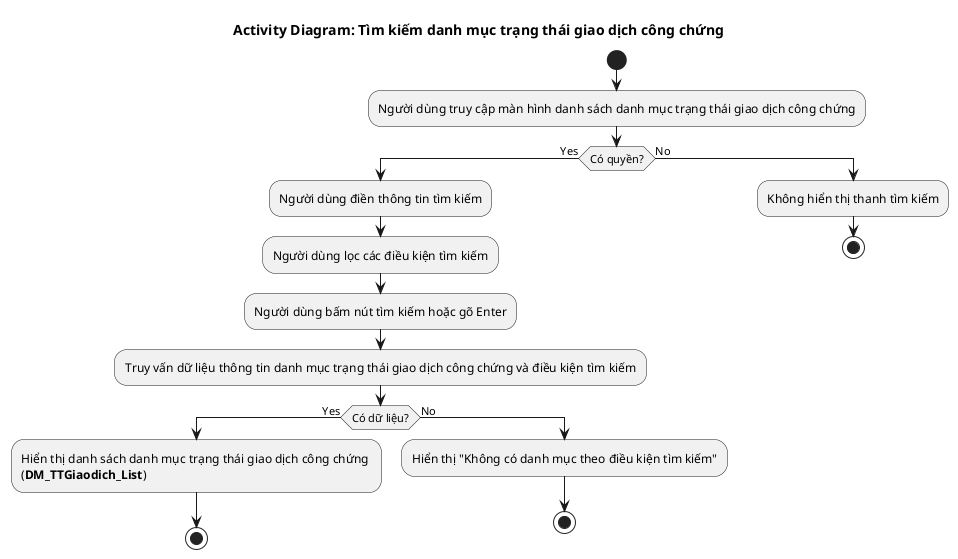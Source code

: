 @startuml DM_TTGiaodich_Search
!pragma layout smetana
title Activity Diagram: Tìm kiếm danh mục trạng thái giao dịch công chứng

start
:Người dùng truy cập màn hình danh sách danh mục trạng thái giao dịch công chứng;
if (Có quyền?) then (Yes)
  :Người dùng điền thông tin tìm kiếm;
  :Người dùng lọc các điều kiện tìm kiếm;
  :Người dùng bấm nút tìm kiếm hoặc gõ Enter;
  :Truy vấn dữ liệu thông tin danh mục trạng thái giao dịch công chứng và điều kiện tìm kiếm;
  if (Có dữ liệu?) then (Yes)
    :Hiển thị danh sách danh mục trạng thái giao dịch công chứng \n(**DM_TTGiaodich_List**);
    stop
  else (No)
    :Hiển thị "Không có danh mục theo điều kiện tìm kiếm";
    stop
  endif
else (No)
  :Không hiển thị thanh tìm kiếm;
  stop
endif
@enduml